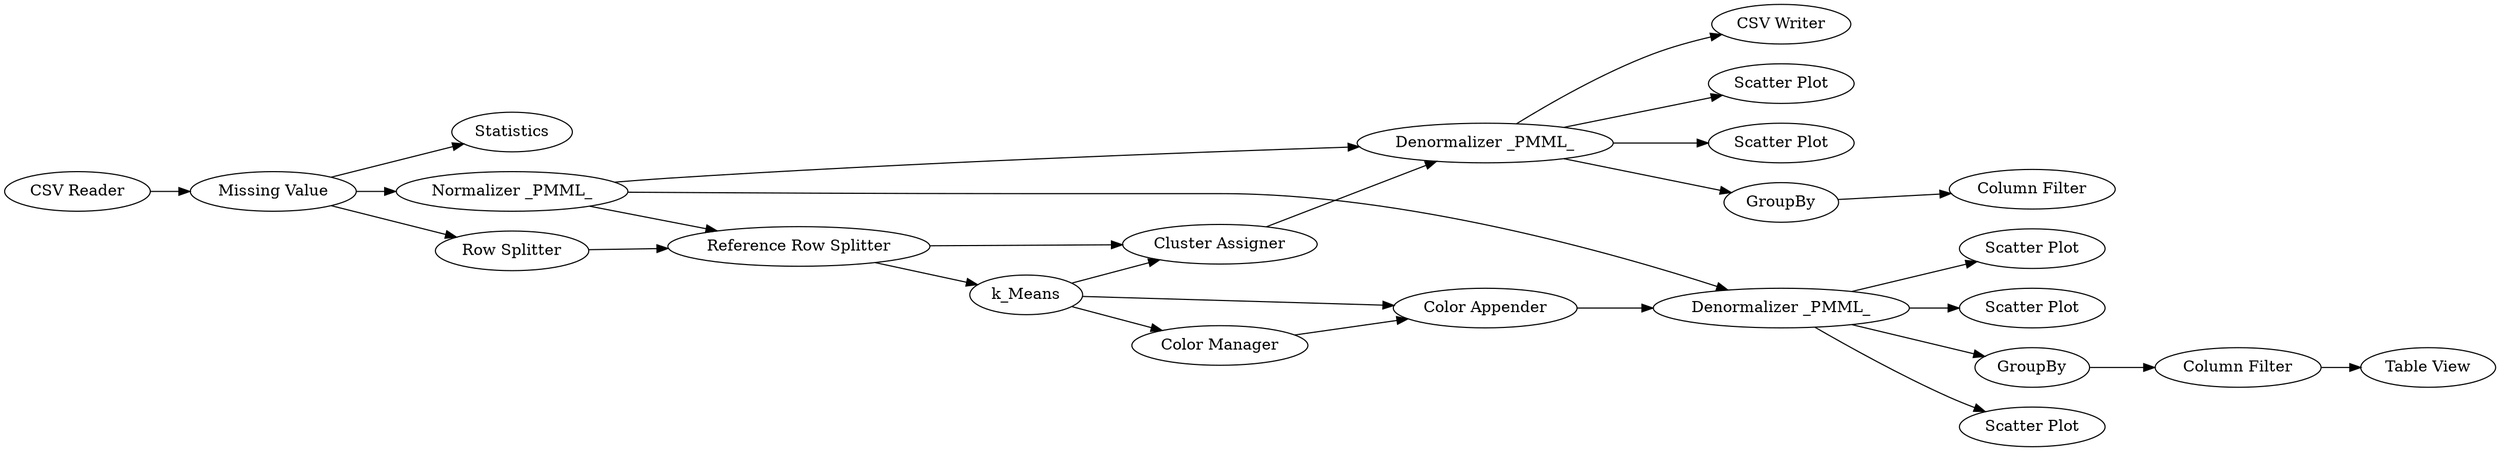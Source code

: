 digraph {
	46 [label=Statistics]
	47 [label="CSV Reader"]
	48 [label="Missing Value"]
	49 [label="Normalizer _PMML_"]
	50 [label=k_Means]
	52 [label="Row Splitter"]
	53 [label="Reference Row Splitter"]
	54 [label="Cluster Assigner"]
	56 [label="Color Appender"]
	57 [label="Color Manager"]
	58 [label="Scatter Plot"]
	59 [label="Denormalizer _PMML_"]
	60 [label="CSV Writer"]
	61 [label="Denormalizer _PMML_"]
	62 [label="Scatter Plot"]
	63 [label="Scatter Plot"]
	64 [label="Scatter Plot"]
	65 [label="Scatter Plot"]
	66 [label=GroupBy]
	67 [label="Column Filter"]
	68 [label="Table View"]
	69 [label="Column Filter"]
	71 [label=GroupBy]
	47 -> 48
	48 -> 49
	48 -> 52
	48 -> 46
	49 -> 53
	49 -> 59
	49 -> 61
	50 -> 54
	50 -> 56
	50 -> 57
	52 -> 53
	53 -> 54
	53 -> 50
	54 -> 59
	56 -> 61
	57 -> 56
	59 -> 60
	59 -> 63
	59 -> 64
	59 -> 71
	61 -> 58
	61 -> 62
	61 -> 65
	61 -> 66
	66 -> 67
	67 -> 68
	71 -> 69
	rankdir=LR
}
